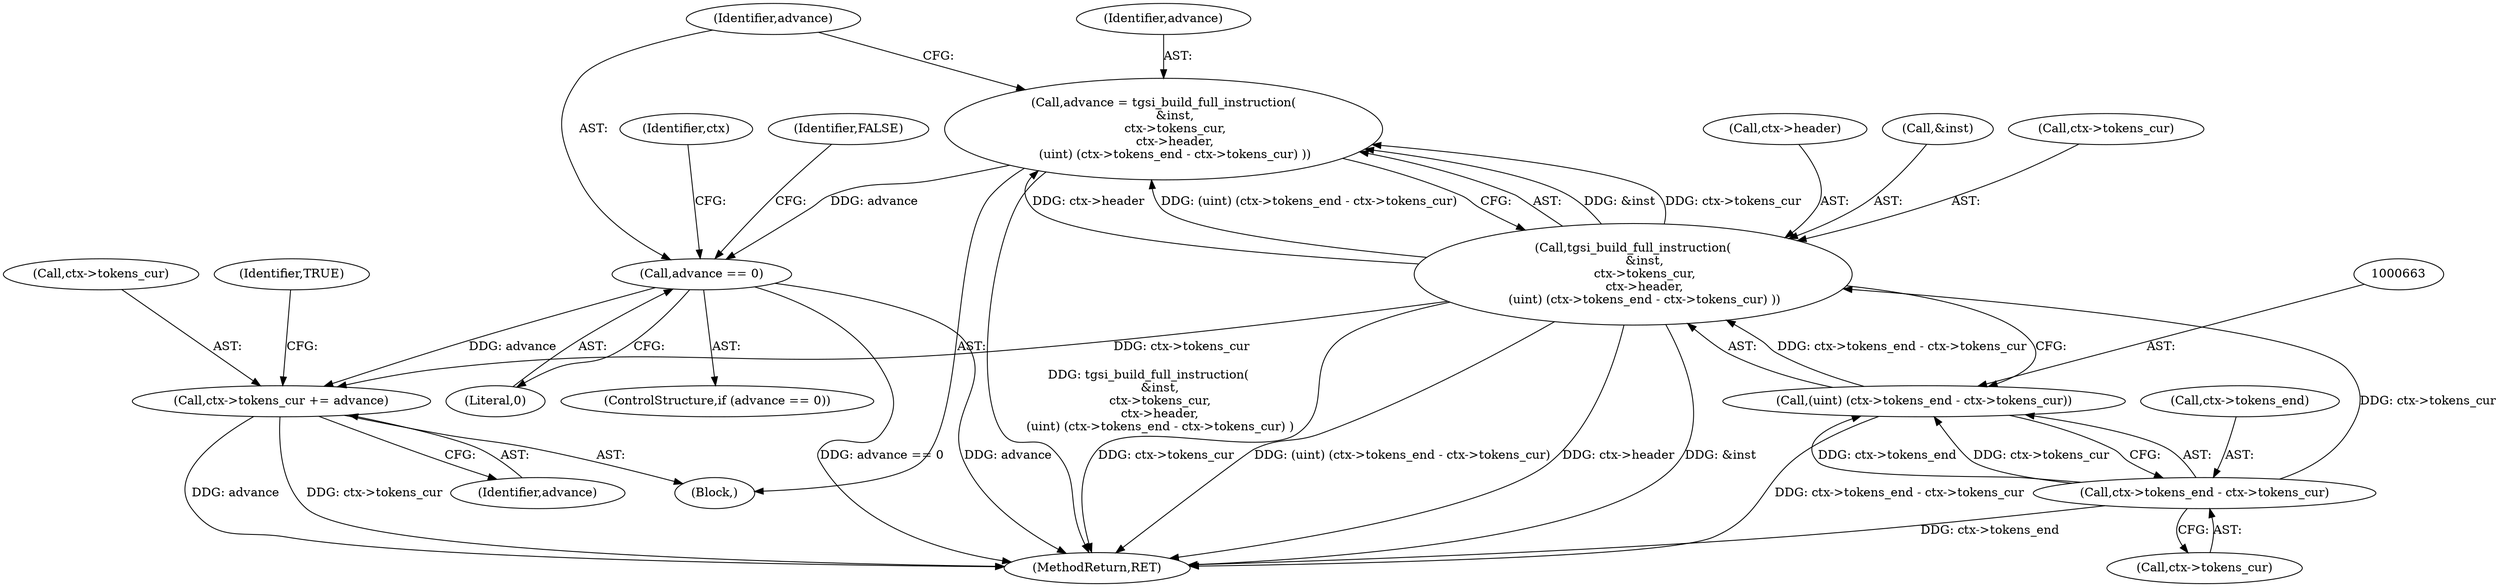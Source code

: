 digraph "0_virglrenderer_28894a30a17a84529be102b21118e55d6c9f23fa@integer" {
"1000651" [label="(Call,advance = tgsi_build_full_instruction(\n      &inst,\n      ctx->tokens_cur,\n      ctx->header,\n      (uint) (ctx->tokens_end - ctx->tokens_cur) ))"];
"1000653" [label="(Call,tgsi_build_full_instruction(\n      &inst,\n      ctx->tokens_cur,\n      ctx->header,\n      (uint) (ctx->tokens_end - ctx->tokens_cur) ))"];
"1000664" [label="(Call,ctx->tokens_end - ctx->tokens_cur)"];
"1000662" [label="(Call,(uint) (ctx->tokens_end - ctx->tokens_cur))"];
"1000672" [label="(Call,advance == 0)"];
"1000677" [label="(Call,ctx->tokens_cur += advance)"];
"1000664" [label="(Call,ctx->tokens_end - ctx->tokens_cur)"];
"1000656" [label="(Call,ctx->tokens_cur)"];
"1000651" [label="(Call,advance = tgsi_build_full_instruction(\n      &inst,\n      ctx->tokens_cur,\n      ctx->header,\n      (uint) (ctx->tokens_end - ctx->tokens_cur) ))"];
"1000652" [label="(Identifier,advance)"];
"1000678" [label="(Call,ctx->tokens_cur)"];
"1000673" [label="(Identifier,advance)"];
"1000653" [label="(Call,tgsi_build_full_instruction(\n      &inst,\n      ctx->tokens_cur,\n      ctx->header,\n      (uint) (ctx->tokens_end - ctx->tokens_cur) ))"];
"1000672" [label="(Call,advance == 0)"];
"1000677" [label="(Call,ctx->tokens_cur += advance)"];
"1000683" [label="(Identifier,TRUE)"];
"1000659" [label="(Call,ctx->header)"];
"1000665" [label="(Call,ctx->tokens_end)"];
"1000674" [label="(Literal,0)"];
"1000654" [label="(Call,&inst)"];
"1000662" [label="(Call,(uint) (ctx->tokens_end - ctx->tokens_cur))"];
"1000668" [label="(Call,ctx->tokens_cur)"];
"1000671" [label="(ControlStructure,if (advance == 0))"];
"1000681" [label="(Identifier,advance)"];
"1000679" [label="(Identifier,ctx)"];
"1000107" [label="(Block,)"];
"1000684" [label="(MethodReturn,RET)"];
"1000676" [label="(Identifier,FALSE)"];
"1000651" -> "1000107"  [label="AST: "];
"1000651" -> "1000653"  [label="CFG: "];
"1000652" -> "1000651"  [label="AST: "];
"1000653" -> "1000651"  [label="AST: "];
"1000673" -> "1000651"  [label="CFG: "];
"1000651" -> "1000684"  [label="DDG: tgsi_build_full_instruction(\n      &inst,\n      ctx->tokens_cur,\n      ctx->header,\n      (uint) (ctx->tokens_end - ctx->tokens_cur) )"];
"1000653" -> "1000651"  [label="DDG: &inst"];
"1000653" -> "1000651"  [label="DDG: ctx->tokens_cur"];
"1000653" -> "1000651"  [label="DDG: ctx->header"];
"1000653" -> "1000651"  [label="DDG: (uint) (ctx->tokens_end - ctx->tokens_cur)"];
"1000651" -> "1000672"  [label="DDG: advance"];
"1000653" -> "1000662"  [label="CFG: "];
"1000654" -> "1000653"  [label="AST: "];
"1000656" -> "1000653"  [label="AST: "];
"1000659" -> "1000653"  [label="AST: "];
"1000662" -> "1000653"  [label="AST: "];
"1000653" -> "1000684"  [label="DDG: ctx->tokens_cur"];
"1000653" -> "1000684"  [label="DDG: (uint) (ctx->tokens_end - ctx->tokens_cur)"];
"1000653" -> "1000684"  [label="DDG: ctx->header"];
"1000653" -> "1000684"  [label="DDG: &inst"];
"1000664" -> "1000653"  [label="DDG: ctx->tokens_cur"];
"1000662" -> "1000653"  [label="DDG: ctx->tokens_end - ctx->tokens_cur"];
"1000653" -> "1000677"  [label="DDG: ctx->tokens_cur"];
"1000664" -> "1000662"  [label="AST: "];
"1000664" -> "1000668"  [label="CFG: "];
"1000665" -> "1000664"  [label="AST: "];
"1000668" -> "1000664"  [label="AST: "];
"1000662" -> "1000664"  [label="CFG: "];
"1000664" -> "1000684"  [label="DDG: ctx->tokens_end"];
"1000664" -> "1000662"  [label="DDG: ctx->tokens_end"];
"1000664" -> "1000662"  [label="DDG: ctx->tokens_cur"];
"1000663" -> "1000662"  [label="AST: "];
"1000662" -> "1000684"  [label="DDG: ctx->tokens_end - ctx->tokens_cur"];
"1000672" -> "1000671"  [label="AST: "];
"1000672" -> "1000674"  [label="CFG: "];
"1000673" -> "1000672"  [label="AST: "];
"1000674" -> "1000672"  [label="AST: "];
"1000676" -> "1000672"  [label="CFG: "];
"1000679" -> "1000672"  [label="CFG: "];
"1000672" -> "1000684"  [label="DDG: advance == 0"];
"1000672" -> "1000684"  [label="DDG: advance"];
"1000672" -> "1000677"  [label="DDG: advance"];
"1000677" -> "1000107"  [label="AST: "];
"1000677" -> "1000681"  [label="CFG: "];
"1000678" -> "1000677"  [label="AST: "];
"1000681" -> "1000677"  [label="AST: "];
"1000683" -> "1000677"  [label="CFG: "];
"1000677" -> "1000684"  [label="DDG: advance"];
"1000677" -> "1000684"  [label="DDG: ctx->tokens_cur"];
}
